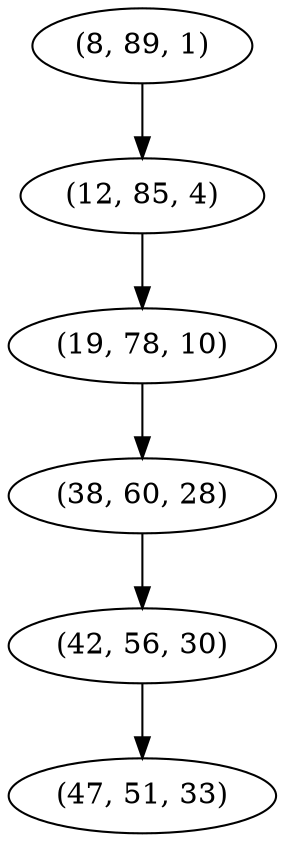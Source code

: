 digraph tree {
    "(8, 89, 1)";
    "(12, 85, 4)";
    "(19, 78, 10)";
    "(38, 60, 28)";
    "(42, 56, 30)";
    "(47, 51, 33)";
    "(8, 89, 1)" -> "(12, 85, 4)";
    "(12, 85, 4)" -> "(19, 78, 10)";
    "(19, 78, 10)" -> "(38, 60, 28)";
    "(38, 60, 28)" -> "(42, 56, 30)";
    "(42, 56, 30)" -> "(47, 51, 33)";
}

